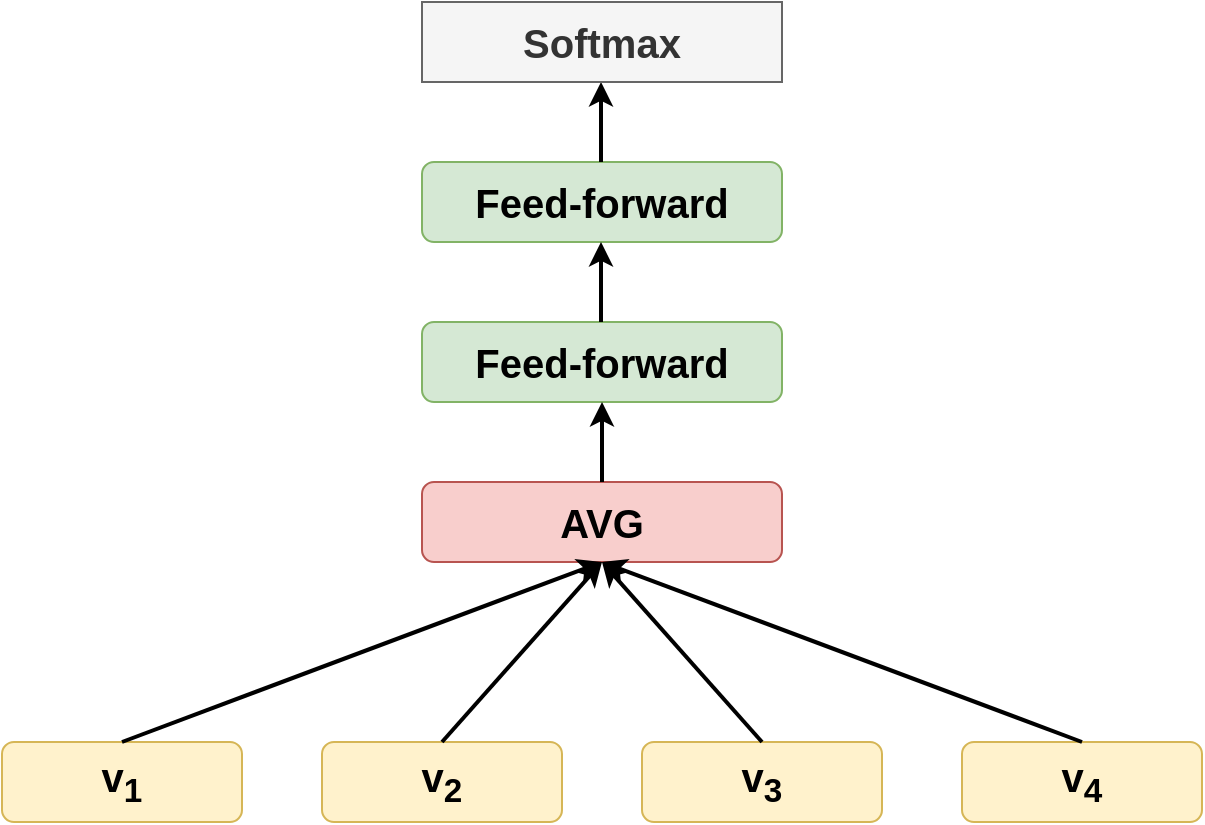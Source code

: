 <mxfile version="12.9.11" type="device"><diagram id="37FjhMEN33sSuPj_iUKF" name="Page-1"><mxGraphModel dx="1361" dy="810" grid="1" gridSize="10" guides="1" tooltips="1" connect="1" arrows="1" fold="1" page="1" pageScale="1" pageWidth="850" pageHeight="1100" math="0" shadow="0"><root><mxCell id="0"/><mxCell id="1" parent="0"/><mxCell id="xLsjsCxBwlwwtLLSQbu--1" value="&lt;font style=&quot;font-size: 20px&quot;&gt;&lt;b&gt;v&lt;sub&gt;1&lt;/sub&gt;&lt;/b&gt;&lt;/font&gt;" style="rounded=1;whiteSpace=wrap;html=1;fillColor=#fff2cc;strokeColor=#d6b656;" vertex="1" parent="1"><mxGeometry x="80" y="420" width="120" height="40" as="geometry"/></mxCell><mxCell id="xLsjsCxBwlwwtLLSQbu--2" value="&lt;b&gt;&lt;font style=&quot;font-size: 20px&quot;&gt;v&lt;sub&gt;2&lt;/sub&gt;&lt;/font&gt;&lt;/b&gt;" style="rounded=1;whiteSpace=wrap;html=1;fillColor=#fff2cc;strokeColor=#d6b656;" vertex="1" parent="1"><mxGeometry x="240" y="420" width="120" height="40" as="geometry"/></mxCell><mxCell id="xLsjsCxBwlwwtLLSQbu--3" value="&lt;b&gt;&lt;font style=&quot;font-size: 20px&quot;&gt;v&lt;sub&gt;3&lt;/sub&gt;&lt;/font&gt;&lt;/b&gt;" style="rounded=1;whiteSpace=wrap;html=1;fillColor=#fff2cc;strokeColor=#d6b656;" vertex="1" parent="1"><mxGeometry x="400" y="420" width="120" height="40" as="geometry"/></mxCell><mxCell id="xLsjsCxBwlwwtLLSQbu--4" value="&lt;b&gt;&lt;font style=&quot;font-size: 20px&quot;&gt;v&lt;sub&gt;4&lt;/sub&gt;&lt;/font&gt;&lt;/b&gt;" style="rounded=1;whiteSpace=wrap;html=1;fillColor=#fff2cc;strokeColor=#d6b656;" vertex="1" parent="1"><mxGeometry x="560" y="420" width="120" height="40" as="geometry"/></mxCell><mxCell id="xLsjsCxBwlwwtLLSQbu--6" value="&lt;font style=&quot;font-size: 20px&quot;&gt;&lt;b&gt;AVG&lt;/b&gt;&lt;/font&gt;" style="rounded=1;whiteSpace=wrap;html=1;fillColor=#f8cecc;strokeColor=#b85450;" vertex="1" parent="1"><mxGeometry x="290" y="290" width="180" height="40" as="geometry"/></mxCell><mxCell id="xLsjsCxBwlwwtLLSQbu--7" value="&lt;font style=&quot;font-size: 20px&quot;&gt;&lt;b&gt;Feed-forward&lt;/b&gt;&lt;/font&gt;" style="rounded=1;whiteSpace=wrap;html=1;fillColor=#d5e8d4;strokeColor=#82b366;" vertex="1" parent="1"><mxGeometry x="290" y="210" width="180" height="40" as="geometry"/></mxCell><mxCell id="xLsjsCxBwlwwtLLSQbu--8" value="&lt;font style=&quot;font-size: 20px&quot;&gt;&lt;b&gt;Feed-forward&lt;/b&gt;&lt;/font&gt;" style="rounded=1;whiteSpace=wrap;html=1;fillColor=#d5e8d4;strokeColor=#82b366;" vertex="1" parent="1"><mxGeometry x="290" y="130" width="180" height="40" as="geometry"/></mxCell><mxCell id="xLsjsCxBwlwwtLLSQbu--9" value="" style="endArrow=classic;html=1;strokeWidth=2;exitX=0.5;exitY=0;exitDx=0;exitDy=0;" edge="1" parent="1" source="xLsjsCxBwlwwtLLSQbu--1"><mxGeometry width="50" height="50" relative="1" as="geometry"><mxPoint x="400" y="350" as="sourcePoint"/><mxPoint x="380" y="330" as="targetPoint"/></mxGeometry></mxCell><mxCell id="xLsjsCxBwlwwtLLSQbu--10" value="" style="endArrow=classic;html=1;strokeWidth=2;exitX=0.5;exitY=0;exitDx=0;exitDy=0;entryX=0.5;entryY=1;entryDx=0;entryDy=0;" edge="1" parent="1" source="xLsjsCxBwlwwtLLSQbu--2" target="xLsjsCxBwlwwtLLSQbu--6"><mxGeometry width="50" height="50" relative="1" as="geometry"><mxPoint x="150" y="430" as="sourcePoint"/><mxPoint x="390" y="340" as="targetPoint"/></mxGeometry></mxCell><mxCell id="xLsjsCxBwlwwtLLSQbu--11" value="" style="endArrow=classic;html=1;strokeWidth=2;exitX=0.5;exitY=0;exitDx=0;exitDy=0;entryX=0.5;entryY=1;entryDx=0;entryDy=0;" edge="1" parent="1" source="xLsjsCxBwlwwtLLSQbu--3" target="xLsjsCxBwlwwtLLSQbu--6"><mxGeometry width="50" height="50" relative="1" as="geometry"><mxPoint x="310" y="430" as="sourcePoint"/><mxPoint x="390" y="340" as="targetPoint"/></mxGeometry></mxCell><mxCell id="xLsjsCxBwlwwtLLSQbu--12" value="" style="endArrow=classic;html=1;strokeWidth=2;exitX=0.5;exitY=0;exitDx=0;exitDy=0;entryX=0.5;entryY=1;entryDx=0;entryDy=0;" edge="1" parent="1" source="xLsjsCxBwlwwtLLSQbu--4" target="xLsjsCxBwlwwtLLSQbu--6"><mxGeometry width="50" height="50" relative="1" as="geometry"><mxPoint x="470" y="430" as="sourcePoint"/><mxPoint x="390" y="340" as="targetPoint"/></mxGeometry></mxCell><mxCell id="xLsjsCxBwlwwtLLSQbu--13" value="" style="endArrow=classic;html=1;strokeWidth=2;exitX=0.5;exitY=0;exitDx=0;exitDy=0;entryX=0.5;entryY=1;entryDx=0;entryDy=0;" edge="1" parent="1" source="xLsjsCxBwlwwtLLSQbu--6" target="xLsjsCxBwlwwtLLSQbu--7"><mxGeometry width="50" height="50" relative="1" as="geometry"><mxPoint x="630" y="430" as="sourcePoint"/><mxPoint x="390" y="340" as="targetPoint"/></mxGeometry></mxCell><mxCell id="xLsjsCxBwlwwtLLSQbu--14" value="" style="endArrow=classic;html=1;strokeWidth=2;exitX=0.5;exitY=0;exitDx=0;exitDy=0;entryX=0.5;entryY=1;entryDx=0;entryDy=0;" edge="1" parent="1"><mxGeometry width="50" height="50" relative="1" as="geometry"><mxPoint x="379.5" y="210" as="sourcePoint"/><mxPoint x="379.5" y="170" as="targetPoint"/></mxGeometry></mxCell><mxCell id="xLsjsCxBwlwwtLLSQbu--15" value="" style="endArrow=classic;html=1;strokeWidth=2;exitX=0.5;exitY=0;exitDx=0;exitDy=0;entryX=0.5;entryY=1;entryDx=0;entryDy=0;" edge="1" parent="1"><mxGeometry width="50" height="50" relative="1" as="geometry"><mxPoint x="379.5" y="130" as="sourcePoint"/><mxPoint x="379.5" y="90" as="targetPoint"/></mxGeometry></mxCell><mxCell id="xLsjsCxBwlwwtLLSQbu--16" value="&lt;b&gt;&lt;font style=&quot;font-size: 20px&quot;&gt;Softmax&lt;/font&gt;&lt;/b&gt;" style="rounded=0;whiteSpace=wrap;html=1;fillColor=#f5f5f5;strokeColor=#666666;fontColor=#333333;" vertex="1" parent="1"><mxGeometry x="290" y="50" width="180" height="40" as="geometry"/></mxCell></root></mxGraphModel></diagram></mxfile>